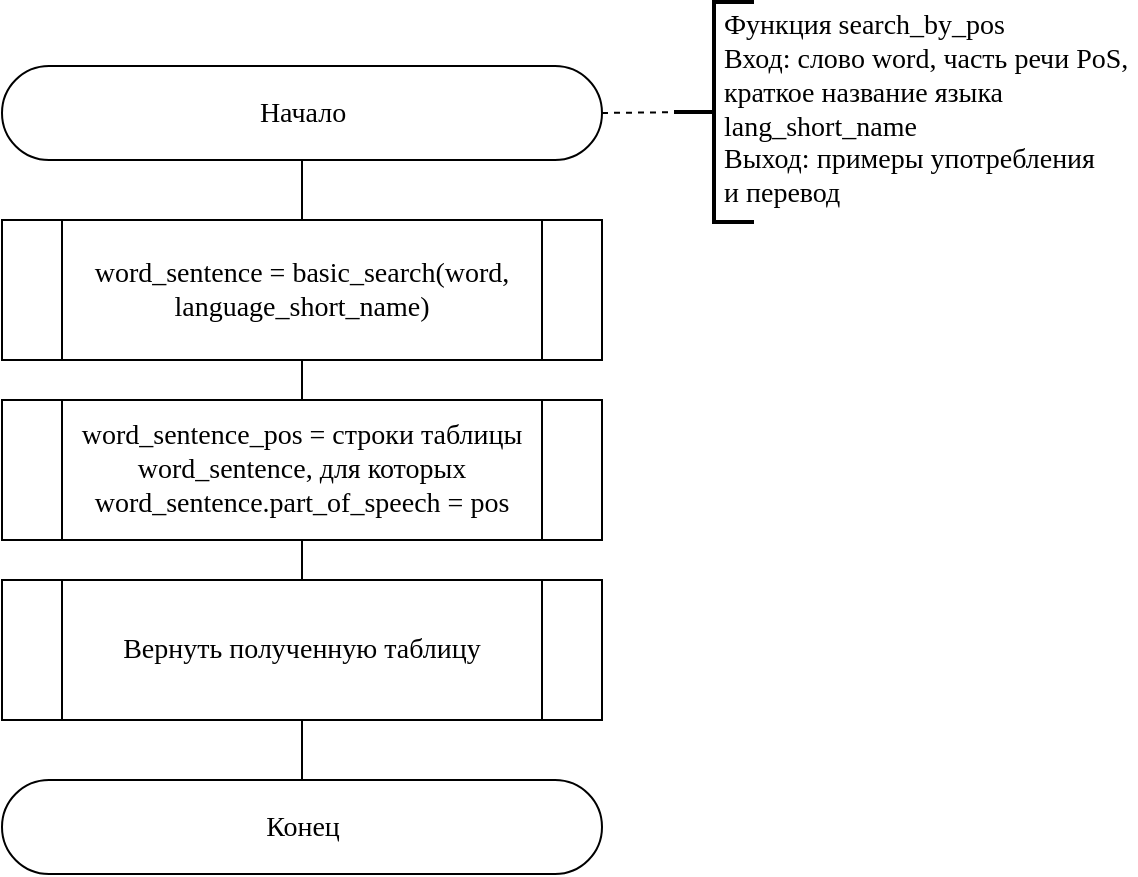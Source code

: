 <mxfile version="20.8.16" type="device"><diagram id="C5RBs43oDa-KdzZeNtuy" name="Page-1"><mxGraphModel dx="1036" dy="614" grid="1" gridSize="10" guides="1" tooltips="1" connect="1" arrows="1" fold="1" page="1" pageScale="1" pageWidth="600" pageHeight="440" math="0" shadow="0"><root><mxCell id="WIyWlLk6GJQsqaUBKTNV-0"/><mxCell id="WIyWlLk6GJQsqaUBKTNV-1" parent="WIyWlLk6GJQsqaUBKTNV-0"/><mxCell id="dCSs5ZLkzxHI0vqwsW0G-0" value="&lt;font face=&quot;Times New Roman&quot; style=&quot;font-size: 14px;&quot;&gt;Начало&lt;/font&gt;" style="html=1;dashed=0;whitespace=wrap;shape=mxgraph.dfd.start" parent="WIyWlLk6GJQsqaUBKTNV-1" vertex="1"><mxGeometry x="23" y="34" width="300" height="47" as="geometry"/></mxCell><mxCell id="dCSs5ZLkzxHI0vqwsW0G-2" value="" style="strokeWidth=2;html=1;shape=mxgraph.flowchart.annotation_2;align=left;labelPosition=right;pointerEvents=1;fontFamily=Times New Roman;fontSize=14;" parent="WIyWlLk6GJQsqaUBKTNV-1" vertex="1"><mxGeometry x="359" y="2" width="40" height="110" as="geometry"/></mxCell><mxCell id="dCSs5ZLkzxHI0vqwsW0G-3" value="" style="endArrow=none;dashed=1;html=1;rounded=0;fontFamily=Times New Roman;fontSize=14;exitX=1;exitY=0.5;exitDx=0;exitDy=0;exitPerimeter=0;entryX=0.034;entryY=0.501;entryDx=0;entryDy=0;entryPerimeter=0;" parent="WIyWlLk6GJQsqaUBKTNV-1" source="dCSs5ZLkzxHI0vqwsW0G-0" target="dCSs5ZLkzxHI0vqwsW0G-2" edge="1"><mxGeometry width="50" height="50" relative="1" as="geometry"><mxPoint x="339" y="60.5" as="sourcePoint"/><mxPoint x="439" y="95" as="targetPoint"/></mxGeometry></mxCell><mxCell id="dCSs5ZLkzxHI0vqwsW0G-4" value="Функция search_by_pos&lt;br&gt;Вход: слово word, часть речи PoS,&lt;br&gt;краткое название языка lang_short_name&lt;br&gt;Выход: примеры употребления&amp;nbsp;&lt;br&gt;и перевод" style="text;html=1;strokeColor=none;fillColor=none;align=left;verticalAlign=middle;whiteSpace=wrap;rounded=0;fontSize=14;fontFamily=Times New Roman;" parent="WIyWlLk6GJQsqaUBKTNV-1" vertex="1"><mxGeometry x="382" y="30.5" width="208" height="50" as="geometry"/></mxCell><mxCell id="dCSs5ZLkzxHI0vqwsW0G-5" value="" style="endArrow=none;html=1;rounded=0;fontFamily=Times New Roman;fontSize=14;entryX=0.5;entryY=0.5;entryDx=0;entryDy=23.5;entryPerimeter=0;exitX=0.5;exitY=0;exitDx=0;exitDy=0;" parent="WIyWlLk6GJQsqaUBKTNV-1" source="dCSs5ZLkzxHI0vqwsW0G-7" target="dCSs5ZLkzxHI0vqwsW0G-0" edge="1"><mxGeometry width="50" height="50" relative="1" as="geometry"><mxPoint x="113" y="111" as="sourcePoint"/><mxPoint x="223" y="141" as="targetPoint"/></mxGeometry></mxCell><mxCell id="dCSs5ZLkzxHI0vqwsW0G-7" value="word_sentence = basic_search(word,&lt;br&gt;language_short_name)" style="shape=process;whiteSpace=wrap;html=1;backgroundOutline=1;fontFamily=Times New Roman;fontSize=14;" parent="WIyWlLk6GJQsqaUBKTNV-1" vertex="1"><mxGeometry x="23" y="111" width="300" height="70" as="geometry"/></mxCell><mxCell id="dCSs5ZLkzxHI0vqwsW0G-8" value="word_sentence_pos = строки таблицы word_sentence, для которых word_sentence.part_of_speech = pos" style="shape=process;whiteSpace=wrap;html=1;backgroundOutline=1;fontFamily=Times New Roman;fontSize=14;" parent="WIyWlLk6GJQsqaUBKTNV-1" vertex="1"><mxGeometry x="23" y="201" width="300" height="70" as="geometry"/></mxCell><mxCell id="dCSs5ZLkzxHI0vqwsW0G-9" value="" style="endArrow=none;html=1;rounded=0;fontFamily=Times New Roman;fontSize=14;exitX=0.5;exitY=0;exitDx=0;exitDy=0;entryX=0.5;entryY=1;entryDx=0;entryDy=0;" parent="WIyWlLk6GJQsqaUBKTNV-1" source="dCSs5ZLkzxHI0vqwsW0G-8" target="dCSs5ZLkzxHI0vqwsW0G-7" edge="1"><mxGeometry width="50" height="50" relative="1" as="geometry"><mxPoint x="173" y="211" as="sourcePoint"/><mxPoint x="223" y="161" as="targetPoint"/></mxGeometry></mxCell><mxCell id="dCSs5ZLkzxHI0vqwsW0G-12" value="Вернуть полученную таблицу" style="shape=process;whiteSpace=wrap;html=1;backgroundOutline=1;fontFamily=Times New Roman;fontSize=14;" parent="WIyWlLk6GJQsqaUBKTNV-1" vertex="1"><mxGeometry x="23" y="291" width="300" height="70" as="geometry"/></mxCell><mxCell id="dCSs5ZLkzxHI0vqwsW0G-16" value="&lt;font face=&quot;Times New Roman&quot;&gt;&lt;span style=&quot;font-size: 14px;&quot;&gt;Конец&lt;/span&gt;&lt;/font&gt;" style="html=1;dashed=0;whitespace=wrap;shape=mxgraph.dfd.start" parent="WIyWlLk6GJQsqaUBKTNV-1" vertex="1"><mxGeometry x="23" y="391" width="300" height="47" as="geometry"/></mxCell><mxCell id="dCSs5ZLkzxHI0vqwsW0G-17" value="" style="endArrow=none;html=1;rounded=0;fontFamily=Times New Roman;fontSize=14;exitX=0.5;exitY=0.5;exitDx=0;exitDy=-23.5;exitPerimeter=0;entryX=0.5;entryY=1;entryDx=0;entryDy=0;" parent="WIyWlLk6GJQsqaUBKTNV-1" source="dCSs5ZLkzxHI0vqwsW0G-16" target="dCSs5ZLkzxHI0vqwsW0G-12" edge="1"><mxGeometry width="50" height="50" relative="1" as="geometry"><mxPoint x="203" y="231" as="sourcePoint"/><mxPoint x="253" y="181" as="targetPoint"/></mxGeometry></mxCell><mxCell id="VEmeQXMMb3TItxQnhz7K-0" value="" style="endArrow=none;html=1;rounded=0;exitX=0.5;exitY=0;exitDx=0;exitDy=0;entryX=0.5;entryY=1;entryDx=0;entryDy=0;" parent="WIyWlLk6GJQsqaUBKTNV-1" source="dCSs5ZLkzxHI0vqwsW0G-12" edge="1"><mxGeometry width="50" height="50" relative="1" as="geometry"><mxPoint x="290" y="220" as="sourcePoint"/><mxPoint x="173" y="271" as="targetPoint"/></mxGeometry></mxCell></root></mxGraphModel></diagram></mxfile>